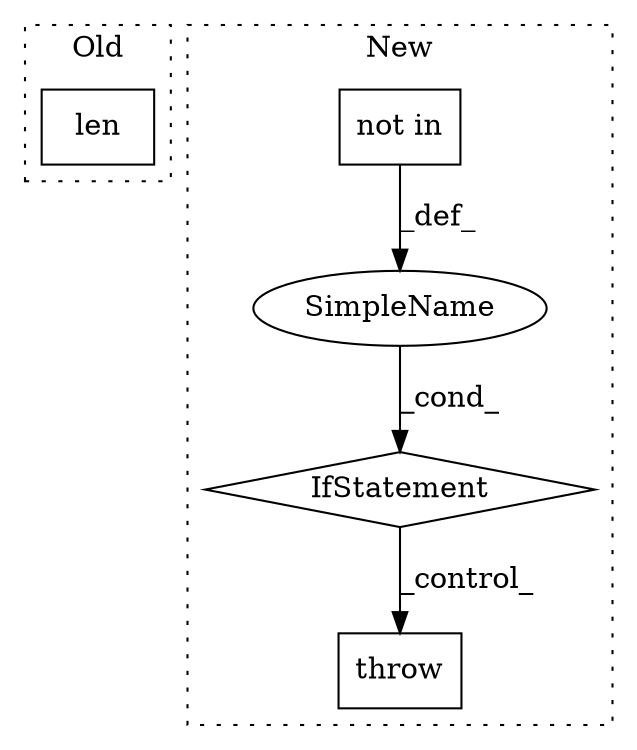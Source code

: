 digraph G {
subgraph cluster0 {
1 [label="len" a="32" s="32410,32420" l="4,1" shape="box"];
label = "Old";
style="dotted";
}
subgraph cluster1 {
2 [label="not in" a="108" s="32583" l="56" shape="box"];
3 [label="IfStatement" a="25" s="32570,32705" l="4,2" shape="diamond"];
4 [label="SimpleName" a="42" s="" l="" shape="ellipse"];
5 [label="throw" a="53" s="32813" l="6" shape="box"];
label = "New";
style="dotted";
}
2 -> 4 [label="_def_"];
3 -> 5 [label="_control_"];
4 -> 3 [label="_cond_"];
}